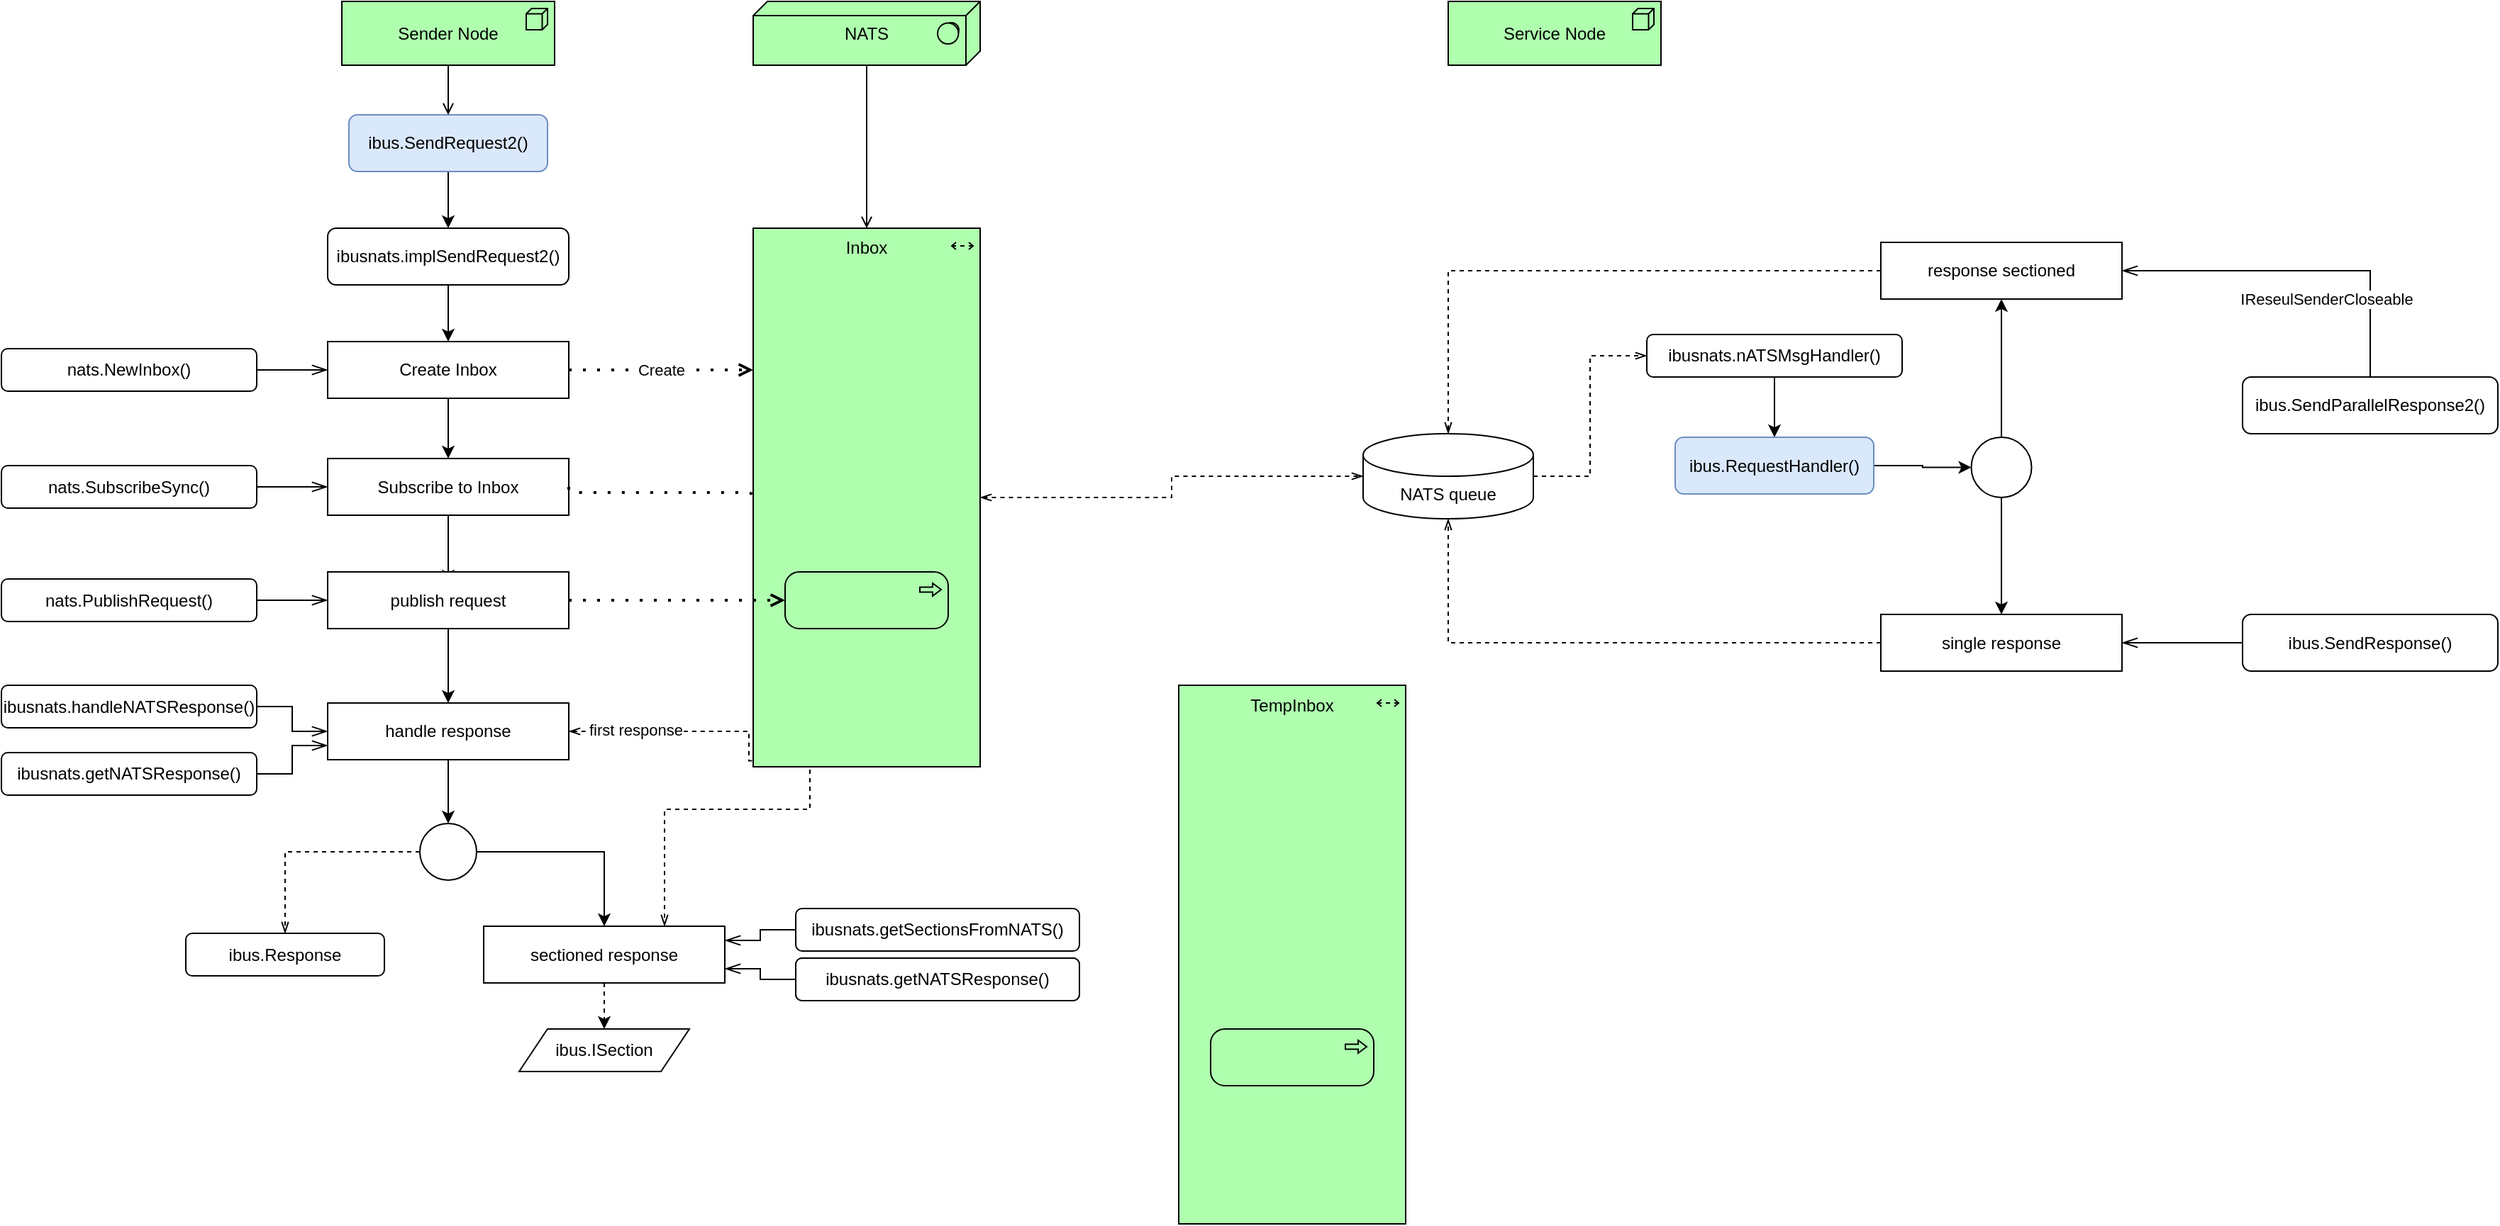 <mxfile version="13.2.2" type="device">
  <diagram id="oKr3xOL5UfjdKAAR6X1v" name="Page-1">
    <mxGraphModel dx="3047" dy="2151" grid="1" gridSize="10" guides="1" tooltips="1" connect="1" arrows="1" fold="1" page="1" pageScale="1" pageWidth="827" pageHeight="1169" math="0" shadow="0">
      <root>
        <mxCell id="0" />
        <mxCell id="1" parent="0" />
        <mxCell id="7rffKDkid3tjZV2UipF3-48" style="edgeStyle=orthogonalEdgeStyle;rounded=0;orthogonalLoop=1;jettySize=auto;html=1;exitX=1;exitY=0.5;exitDx=0;exitDy=0;endArrow=openThin;endFill=0;strokeWidth=1;endSize=9;" parent="1" source="7rffKDkid3tjZV2UipF3-46" target="7rffKDkid3tjZV2UipF3-47" edge="1">
          <mxGeometry relative="1" as="geometry" />
        </mxCell>
        <mxCell id="7rffKDkid3tjZV2UipF3-46" value="nats.NewInbox()" style="rounded=1;whiteSpace=wrap;html=1;" parent="1" vertex="1">
          <mxGeometry x="-1480" y="125" width="180" height="30" as="geometry" />
        </mxCell>
        <mxCell id="dKYVOy73eWO02Rp_x5jJ-9" style="edgeStyle=orthogonalEdgeStyle;rounded=0;orthogonalLoop=1;jettySize=auto;html=1;exitX=0.5;exitY=1;exitDx=0;exitDy=0;startArrow=none;startFill=0;" parent="1" source="7rffKDkid3tjZV2UipF3-47" target="7rffKDkid3tjZV2UipF3-51" edge="1">
          <mxGeometry relative="1" as="geometry" />
        </mxCell>
        <mxCell id="7rffKDkid3tjZV2UipF3-47" value="Create Inbox" style="rounded=0;whiteSpace=wrap;html=1;" parent="1" vertex="1">
          <mxGeometry x="-1250" y="120" width="170" height="40" as="geometry" />
        </mxCell>
        <mxCell id="7rffKDkid3tjZV2UipF3-75" style="edgeStyle=orthogonalEdgeStyle;rounded=0;orthogonalLoop=1;jettySize=auto;html=1;exitX=0.145;exitY=1;exitDx=0;exitDy=-4.35;exitPerimeter=0;entryX=1;entryY=0.5;entryDx=0;entryDy=0;dashed=1;endArrow=openThin;endFill=0;" parent="1" source="7rffKDkid3tjZV2UipF3-49" target="7rffKDkid3tjZV2UipF3-63" edge="1">
          <mxGeometry relative="1" as="geometry">
            <Array as="points">
              <mxPoint x="-953" y="395" />
            </Array>
          </mxGeometry>
        </mxCell>
        <mxCell id="7rffKDkid3tjZV2UipF3-76" value="first response" style="edgeLabel;html=1;align=center;verticalAlign=middle;resizable=0;points=[];" parent="7rffKDkid3tjZV2UipF3-75" vertex="1" connectable="0">
          <mxGeometry x="0.334" y="1" relative="1" as="geometry">
            <mxPoint x="-11" y="-1.8" as="offset" />
          </mxGeometry>
        </mxCell>
        <mxCell id="7rffKDkid3tjZV2UipF3-86" style="edgeStyle=orthogonalEdgeStyle;rounded=0;orthogonalLoop=1;jettySize=auto;html=1;exitX=0.5;exitY=1;exitDx=0;exitDy=0;exitPerimeter=0;entryX=0.75;entryY=0;entryDx=0;entryDy=0;dashed=1;endArrow=openThin;endFill=0;" parent="1" source="7rffKDkid3tjZV2UipF3-49" target="7rffKDkid3tjZV2UipF3-77" edge="1">
          <mxGeometry relative="1" as="geometry">
            <Array as="points">
              <mxPoint x="-910" y="450" />
              <mxPoint x="-1012" y="450" />
            </Array>
          </mxGeometry>
        </mxCell>
        <mxCell id="dKYVOy73eWO02Rp_x5jJ-1" style="edgeStyle=orthogonalEdgeStyle;rounded=0;orthogonalLoop=1;jettySize=auto;html=1;exitX=1;exitY=0.5;exitDx=0;exitDy=0;exitPerimeter=0;entryX=0;entryY=0.5;entryDx=0;entryDy=0;entryPerimeter=0;dashed=1;startArrow=openThin;startFill=0;endArrow=openThin;endFill=0;" parent="1" source="7rffKDkid3tjZV2UipF3-49" target="7rffKDkid3tjZV2UipF3-94" edge="1">
          <mxGeometry relative="1" as="geometry" />
        </mxCell>
        <mxCell id="dKYVOy73eWO02Rp_x5jJ-10" style="edgeStyle=orthogonalEdgeStyle;rounded=0;orthogonalLoop=1;jettySize=auto;html=1;exitX=0.5;exitY=1;exitDx=0;exitDy=0;startArrow=none;startFill=0;" parent="1" source="7rffKDkid3tjZV2UipF3-51" edge="1">
          <mxGeometry relative="1" as="geometry">
            <mxPoint x="-1165" y="290" as="targetPoint" />
          </mxGeometry>
        </mxCell>
        <mxCell id="7rffKDkid3tjZV2UipF3-51" value="Subscribe to Inbox" style="rounded=0;whiteSpace=wrap;html=1;" parent="1" vertex="1">
          <mxGeometry x="-1250" y="202.5" width="170" height="40" as="geometry" />
        </mxCell>
        <mxCell id="dKYVOy73eWO02Rp_x5jJ-12" style="edgeStyle=orthogonalEdgeStyle;rounded=0;orthogonalLoop=1;jettySize=auto;html=1;exitX=1;exitY=0.5;exitDx=0;exitDy=0;startArrow=none;startFill=0;endArrow=openThin;endFill=0;endSize=9;strokeWidth=1;" parent="1" source="7rffKDkid3tjZV2UipF3-52" target="7rffKDkid3tjZV2UipF3-51" edge="1">
          <mxGeometry relative="1" as="geometry" />
        </mxCell>
        <mxCell id="7rffKDkid3tjZV2UipF3-52" value="nats.SubscribeSync()" style="rounded=1;whiteSpace=wrap;html=1;" parent="1" vertex="1">
          <mxGeometry x="-1480" y="207.5" width="180" height="30" as="geometry" />
        </mxCell>
        <mxCell id="dKYVOy73eWO02Rp_x5jJ-11" style="edgeStyle=orthogonalEdgeStyle;rounded=0;orthogonalLoop=1;jettySize=auto;html=1;exitX=0.5;exitY=1;exitDx=0;exitDy=0;entryX=0.5;entryY=0;entryDx=0;entryDy=0;startArrow=none;startFill=0;" parent="1" source="dKYVOy73eWO02Rp_x5jJ-20" target="7rffKDkid3tjZV2UipF3-63" edge="1">
          <mxGeometry relative="1" as="geometry">
            <mxPoint x="-1165" y="330" as="sourcePoint" />
          </mxGeometry>
        </mxCell>
        <mxCell id="dKYVOy73eWO02Rp_x5jJ-13" style="edgeStyle=orthogonalEdgeStyle;rounded=0;orthogonalLoop=1;jettySize=auto;html=1;exitX=1;exitY=0.5;exitDx=0;exitDy=0;entryX=0;entryY=0.5;entryDx=0;entryDy=0;startArrow=none;startFill=0;endArrow=openThin;endFill=0;endSize=9;strokeWidth=1;" parent="1" source="7rffKDkid3tjZV2UipF3-56" target="dKYVOy73eWO02Rp_x5jJ-20" edge="1">
          <mxGeometry relative="1" as="geometry">
            <mxPoint x="-1250" y="310" as="targetPoint" />
          </mxGeometry>
        </mxCell>
        <mxCell id="7rffKDkid3tjZV2UipF3-56" value="nats.PublishRequest()" style="rounded=1;whiteSpace=wrap;html=1;" parent="1" vertex="1">
          <mxGeometry x="-1480" y="287.5" width="180" height="30" as="geometry" />
        </mxCell>
        <mxCell id="7rffKDkid3tjZV2UipF3-62" style="edgeStyle=orthogonalEdgeStyle;rounded=0;orthogonalLoop=1;jettySize=auto;html=1;exitX=1;exitY=0.5;exitDx=0;exitDy=0;entryX=0;entryY=0.5;entryDx=0;entryDy=0;endSize=9;endArrow=openThin;endFill=0;" parent="1" source="7rffKDkid3tjZV2UipF3-61" target="7rffKDkid3tjZV2UipF3-63" edge="1">
          <mxGeometry relative="1" as="geometry">
            <mxPoint x="-1250" y="312.5" as="targetPoint" />
          </mxGeometry>
        </mxCell>
        <mxCell id="7rffKDkid3tjZV2UipF3-61" value="ibusnats.handleNATSResponse()" style="rounded=1;whiteSpace=wrap;html=1;" parent="1" vertex="1">
          <mxGeometry x="-1480" y="362.5" width="180" height="30" as="geometry" />
        </mxCell>
        <mxCell id="7rffKDkid3tjZV2UipF3-70" style="edgeStyle=orthogonalEdgeStyle;rounded=0;orthogonalLoop=1;jettySize=auto;html=1;exitX=0;exitY=0.5;exitDx=0;exitDy=0;entryX=0.5;entryY=0;entryDx=0;entryDy=0;dashed=1;endArrow=openThin;endFill=0;" parent="1" source="7rffKDkid3tjZV2UipF3-82" target="7rffKDkid3tjZV2UipF3-68" edge="1">
          <mxGeometry relative="1" as="geometry" />
        </mxCell>
        <mxCell id="7rffKDkid3tjZV2UipF3-71" style="edgeStyle=orthogonalEdgeStyle;rounded=0;orthogonalLoop=1;jettySize=auto;html=1;exitX=1;exitY=0.5;exitDx=0;exitDy=0;entryX=0.5;entryY=0;entryDx=0;entryDy=0;" parent="1" source="7rffKDkid3tjZV2UipF3-82" target="7rffKDkid3tjZV2UipF3-77" edge="1">
          <mxGeometry relative="1" as="geometry" />
        </mxCell>
        <mxCell id="7rffKDkid3tjZV2UipF3-84" style="edgeStyle=orthogonalEdgeStyle;rounded=0;orthogonalLoop=1;jettySize=auto;html=1;exitX=0.5;exitY=1;exitDx=0;exitDy=0;" parent="1" source="7rffKDkid3tjZV2UipF3-63" target="7rffKDkid3tjZV2UipF3-82" edge="1">
          <mxGeometry relative="1" as="geometry" />
        </mxCell>
        <mxCell id="7rffKDkid3tjZV2UipF3-63" value="handle response" style="rounded=0;whiteSpace=wrap;html=1;" parent="1" vertex="1">
          <mxGeometry x="-1250" y="375" width="170" height="40" as="geometry" />
        </mxCell>
        <mxCell id="7rffKDkid3tjZV2UipF3-68" value="ibus.Response" style="rounded=1;whiteSpace=wrap;html=1;" parent="1" vertex="1">
          <mxGeometry x="-1350" y="537.5" width="140" height="30" as="geometry" />
        </mxCell>
        <mxCell id="7rffKDkid3tjZV2UipF3-69" value="ibus.ISection" style="shape=parallelogram;perimeter=parallelogramPerimeter;whiteSpace=wrap;html=1;fixedSize=1;" parent="1" vertex="1">
          <mxGeometry x="-1115" y="605" width="120" height="30" as="geometry" />
        </mxCell>
        <mxCell id="7rffKDkid3tjZV2UipF3-80" style="edgeStyle=orthogonalEdgeStyle;rounded=0;orthogonalLoop=1;jettySize=auto;html=1;exitX=0;exitY=0.5;exitDx=0;exitDy=0;entryX=1;entryY=0.25;entryDx=0;entryDy=0;endSize=9;endArrow=openThin;endFill=0;" parent="1" source="7rffKDkid3tjZV2UipF3-72" target="7rffKDkid3tjZV2UipF3-77" edge="1">
          <mxGeometry relative="1" as="geometry" />
        </mxCell>
        <mxCell id="7rffKDkid3tjZV2UipF3-72" value="ibusnats.getSectionsFromNATS()" style="rounded=1;whiteSpace=wrap;html=1;" parent="1" vertex="1">
          <mxGeometry x="-920" y="520" width="200" height="30" as="geometry" />
        </mxCell>
        <mxCell id="7rffKDkid3tjZV2UipF3-74" style="edgeStyle=orthogonalEdgeStyle;rounded=0;orthogonalLoop=1;jettySize=auto;html=1;exitX=1;exitY=0.5;exitDx=0;exitDy=0;entryX=0;entryY=0.75;entryDx=0;entryDy=0;endSize=9;endArrow=openThin;endFill=0;" parent="1" source="7rffKDkid3tjZV2UipF3-73" target="7rffKDkid3tjZV2UipF3-63" edge="1">
          <mxGeometry relative="1" as="geometry" />
        </mxCell>
        <mxCell id="7rffKDkid3tjZV2UipF3-73" value="ibusnats.getNATSResponse()" style="rounded=1;whiteSpace=wrap;html=1;" parent="1" vertex="1">
          <mxGeometry x="-1480" y="410" width="180" height="30" as="geometry" />
        </mxCell>
        <mxCell id="7rffKDkid3tjZV2UipF3-78" style="edgeStyle=orthogonalEdgeStyle;rounded=0;orthogonalLoop=1;jettySize=auto;html=1;exitX=0.5;exitY=1;exitDx=0;exitDy=0;entryX=0.5;entryY=0;entryDx=0;entryDy=0;dashed=1;" parent="1" source="7rffKDkid3tjZV2UipF3-77" target="7rffKDkid3tjZV2UipF3-69" edge="1">
          <mxGeometry relative="1" as="geometry" />
        </mxCell>
        <mxCell id="7rffKDkid3tjZV2UipF3-77" value="sectioned response" style="rounded=0;whiteSpace=wrap;html=1;" parent="1" vertex="1">
          <mxGeometry x="-1140" y="532.5" width="170" height="40" as="geometry" />
        </mxCell>
        <mxCell id="7rffKDkid3tjZV2UipF3-81" style="edgeStyle=orthogonalEdgeStyle;rounded=0;orthogonalLoop=1;jettySize=auto;html=1;exitX=0;exitY=0.5;exitDx=0;exitDy=0;entryX=1;entryY=0.75;entryDx=0;entryDy=0;endArrow=openThin;endFill=0;endSize=9;" parent="1" source="7rffKDkid3tjZV2UipF3-79" target="7rffKDkid3tjZV2UipF3-77" edge="1">
          <mxGeometry relative="1" as="geometry" />
        </mxCell>
        <mxCell id="7rffKDkid3tjZV2UipF3-79" value="ibusnats.getNATSResponse()" style="rounded=1;whiteSpace=wrap;html=1;" parent="1" vertex="1">
          <mxGeometry x="-920" y="555" width="200" height="30" as="geometry" />
        </mxCell>
        <mxCell id="7rffKDkid3tjZV2UipF3-82" value="" style="ellipse;whiteSpace=wrap;html=1;aspect=fixed;" parent="1" vertex="1">
          <mxGeometry x="-1185" y="460" width="40" height="40" as="geometry" />
        </mxCell>
        <mxCell id="7rffKDkid3tjZV2UipF3-90" style="edgeStyle=orthogonalEdgeStyle;rounded=0;orthogonalLoop=1;jettySize=auto;html=1;exitX=0.5;exitY=1;exitDx=0;exitDy=0;entryX=0.5;entryY=0;entryDx=0;entryDy=0;" parent="1" source="7rffKDkid3tjZV2UipF3-87" target="7rffKDkid3tjZV2UipF3-47" edge="1">
          <mxGeometry relative="1" as="geometry" />
        </mxCell>
        <mxCell id="7rffKDkid3tjZV2UipF3-87" value="ibusnats.implSendRequest2()" style="rounded=1;whiteSpace=wrap;html=1;" parent="1" vertex="1">
          <mxGeometry x="-1250" y="40" width="170" height="40" as="geometry" />
        </mxCell>
        <mxCell id="7rffKDkid3tjZV2UipF3-89" style="edgeStyle=orthogonalEdgeStyle;rounded=0;orthogonalLoop=1;jettySize=auto;html=1;exitX=0.5;exitY=1;exitDx=0;exitDy=0;entryX=0.5;entryY=0;entryDx=0;entryDy=0;" parent="1" source="7rffKDkid3tjZV2UipF3-88" target="7rffKDkid3tjZV2UipF3-87" edge="1">
          <mxGeometry relative="1" as="geometry" />
        </mxCell>
        <mxCell id="7rffKDkid3tjZV2UipF3-88" value="ibus.SendRequest2()" style="rounded=1;whiteSpace=wrap;html=1;fillColor=#dae8fc;strokeColor=#6c8ebf;" parent="1" vertex="1">
          <mxGeometry x="-1235" y="-40" width="140" height="40" as="geometry" />
        </mxCell>
        <mxCell id="7rffKDkid3tjZV2UipF3-96" style="edgeStyle=orthogonalEdgeStyle;rounded=0;orthogonalLoop=1;jettySize=auto;html=1;exitX=1;exitY=0.5;exitDx=0;exitDy=0;exitPerimeter=0;entryX=0;entryY=0.5;entryDx=0;entryDy=0;dashed=1;endArrow=openThin;endFill=0;" parent="1" source="7rffKDkid3tjZV2UipF3-94" target="7rffKDkid3tjZV2UipF3-95" edge="1">
          <mxGeometry relative="1" as="geometry" />
        </mxCell>
        <mxCell id="7rffKDkid3tjZV2UipF3-94" value="NATS queue" style="shape=cylinder3;whiteSpace=wrap;html=1;boundedLbl=1;backgroundOutline=1;size=15;" parent="1" vertex="1">
          <mxGeometry x="-520" y="185" width="120" height="60" as="geometry" />
        </mxCell>
        <mxCell id="7rffKDkid3tjZV2UipF3-98" style="edgeStyle=orthogonalEdgeStyle;rounded=0;orthogonalLoop=1;jettySize=auto;html=1;exitX=0.5;exitY=1;exitDx=0;exitDy=0;" parent="1" source="7rffKDkid3tjZV2UipF3-95" target="7rffKDkid3tjZV2UipF3-97" edge="1">
          <mxGeometry relative="1" as="geometry" />
        </mxCell>
        <mxCell id="7rffKDkid3tjZV2UipF3-95" value="ibusnats.nATSMsgHandler()" style="rounded=1;whiteSpace=wrap;html=1;" parent="1" vertex="1">
          <mxGeometry x="-320" y="115" width="180" height="30" as="geometry" />
        </mxCell>
        <mxCell id="7rffKDkid3tjZV2UipF3-100" style="edgeStyle=orthogonalEdgeStyle;rounded=0;orthogonalLoop=1;jettySize=auto;html=1;exitX=1;exitY=0.5;exitDx=0;exitDy=0;" parent="1" source="7rffKDkid3tjZV2UipF3-97" target="7rffKDkid3tjZV2UipF3-99" edge="1">
          <mxGeometry relative="1" as="geometry" />
        </mxCell>
        <mxCell id="7rffKDkid3tjZV2UipF3-97" value="ibus.RequestHandler()" style="rounded=1;whiteSpace=wrap;html=1;fillColor=#dae8fc;strokeColor=#6c8ebf;" parent="1" vertex="1">
          <mxGeometry x="-300" y="187.5" width="140" height="40" as="geometry" />
        </mxCell>
        <mxCell id="7rffKDkid3tjZV2UipF3-105" style="edgeStyle=orthogonalEdgeStyle;rounded=0;orthogonalLoop=1;jettySize=auto;html=1;exitX=0.5;exitY=0;exitDx=0;exitDy=0;entryX=0.5;entryY=1;entryDx=0;entryDy=0;" parent="1" source="7rffKDkid3tjZV2UipF3-99" target="7rffKDkid3tjZV2UipF3-102" edge="1">
          <mxGeometry relative="1" as="geometry" />
        </mxCell>
        <mxCell id="7rffKDkid3tjZV2UipF3-106" style="edgeStyle=orthogonalEdgeStyle;rounded=0;orthogonalLoop=1;jettySize=auto;html=1;exitX=0.5;exitY=1;exitDx=0;exitDy=0;" parent="1" source="7rffKDkid3tjZV2UipF3-99" target="7rffKDkid3tjZV2UipF3-103" edge="1">
          <mxGeometry relative="1" as="geometry" />
        </mxCell>
        <mxCell id="7rffKDkid3tjZV2UipF3-99" value="" style="ellipse;whiteSpace=wrap;html=1;aspect=fixed;" parent="1" vertex="1">
          <mxGeometry x="-91.25" y="187.5" width="42.5" height="42.5" as="geometry" />
        </mxCell>
        <mxCell id="7rffKDkid3tjZV2UipF3-108" style="edgeStyle=orthogonalEdgeStyle;rounded=0;orthogonalLoop=1;jettySize=auto;html=1;exitX=0.5;exitY=0;exitDx=0;exitDy=0;entryX=1;entryY=0.5;entryDx=0;entryDy=0;endArrow=openThin;endFill=0;endSize=9;" parent="1" source="7rffKDkid3tjZV2UipF3-101" target="7rffKDkid3tjZV2UipF3-102" edge="1">
          <mxGeometry relative="1" as="geometry">
            <mxPoint x="360" y="109.5" as="sourcePoint" />
            <mxPoint x="170" y="62" as="targetPoint" />
            <Array as="points">
              <mxPoint x="190" y="70" />
            </Array>
          </mxGeometry>
        </mxCell>
        <mxCell id="7rffKDkid3tjZV2UipF3-109" value="IReseulSenderCloseable" style="edgeLabel;html=1;align=center;verticalAlign=middle;resizable=0;points=[];" parent="7rffKDkid3tjZV2UipF3-108" vertex="1" connectable="0">
          <mxGeometry x="-0.153" y="-3" relative="1" as="geometry">
            <mxPoint y="23" as="offset" />
          </mxGeometry>
        </mxCell>
        <mxCell id="7rffKDkid3tjZV2UipF3-101" value="ibus.SendParallelResponse2()" style="rounded=1;whiteSpace=wrap;html=1;" parent="1" vertex="1">
          <mxGeometry x="100" y="145" width="180" height="40" as="geometry" />
        </mxCell>
        <mxCell id="7rffKDkid3tjZV2UipF3-110" style="edgeStyle=orthogonalEdgeStyle;rounded=0;orthogonalLoop=1;jettySize=auto;html=1;exitX=0;exitY=0.5;exitDx=0;exitDy=0;dashed=1;endArrow=openThin;endFill=0;endSize=6;" parent="1" source="7rffKDkid3tjZV2UipF3-102" target="7rffKDkid3tjZV2UipF3-94" edge="1">
          <mxGeometry relative="1" as="geometry" />
        </mxCell>
        <mxCell id="7rffKDkid3tjZV2UipF3-102" value="response sectioned" style="rounded=0;whiteSpace=wrap;html=1;" parent="1" vertex="1">
          <mxGeometry x="-155" y="50" width="170" height="40" as="geometry" />
        </mxCell>
        <mxCell id="7rffKDkid3tjZV2UipF3-111" style="edgeStyle=orthogonalEdgeStyle;rounded=0;orthogonalLoop=1;jettySize=auto;html=1;exitX=0;exitY=0.5;exitDx=0;exitDy=0;entryX=0.5;entryY=1;entryDx=0;entryDy=0;entryPerimeter=0;dashed=1;endArrow=openThin;endFill=0;" parent="1" source="7rffKDkid3tjZV2UipF3-103" target="7rffKDkid3tjZV2UipF3-94" edge="1">
          <mxGeometry relative="1" as="geometry" />
        </mxCell>
        <mxCell id="7rffKDkid3tjZV2UipF3-103" value="single response" style="rounded=0;whiteSpace=wrap;html=1;" parent="1" vertex="1">
          <mxGeometry x="-155" y="312.5" width="170" height="40" as="geometry" />
        </mxCell>
        <mxCell id="7rffKDkid3tjZV2UipF3-107" style="edgeStyle=orthogonalEdgeStyle;rounded=0;orthogonalLoop=1;jettySize=auto;html=1;exitX=0;exitY=0.5;exitDx=0;exitDy=0;entryX=1;entryY=0.5;entryDx=0;entryDy=0;endArrow=openThin;endFill=0;endSize=9;" parent="1" source="7rffKDkid3tjZV2UipF3-104" target="7rffKDkid3tjZV2UipF3-103" edge="1">
          <mxGeometry relative="1" as="geometry" />
        </mxCell>
        <mxCell id="7rffKDkid3tjZV2UipF3-104" value="ibus.SendResponse()" style="rounded=1;whiteSpace=wrap;html=1;" parent="1" vertex="1">
          <mxGeometry x="100" y="312.5" width="180" height="40" as="geometry" />
        </mxCell>
        <mxCell id="dKYVOy73eWO02Rp_x5jJ-6" value="ibusnats.getNATSResponse()" style="rounded=1;whiteSpace=wrap;html=1;" parent="1" vertex="1">
          <mxGeometry x="-920" y="555" width="200" height="30" as="geometry" />
        </mxCell>
        <mxCell id="dKYVOy73eWO02Rp_x5jJ-7" value="sectioned response" style="rounded=0;whiteSpace=wrap;html=1;" parent="1" vertex="1">
          <mxGeometry x="-1140" y="532.5" width="170" height="40" as="geometry" />
        </mxCell>
        <mxCell id="dKYVOy73eWO02Rp_x5jJ-20" value="publish request" style="rounded=0;whiteSpace=wrap;html=1;" parent="1" vertex="1">
          <mxGeometry x="-1250" y="282.5" width="170" height="40" as="geometry" />
        </mxCell>
        <mxCell id="tiqXGuEHnp4EDLRBs4JA-1" value="Sender Node" style="html=1;outlineConnect=0;whiteSpace=wrap;fillColor=#AFFFAF;shape=mxgraph.archimate3.application;appType=node;archiType=square;" vertex="1" parent="1">
          <mxGeometry x="-1240" y="-120" width="150" height="45" as="geometry" />
        </mxCell>
        <mxCell id="tiqXGuEHnp4EDLRBs4JA-2" value="" style="edgeStyle=elbowEdgeStyle;html=1;endArrow=open;elbow=vertical;endFill=1;" edge="1" parent="1" source="tiqXGuEHnp4EDLRBs4JA-1" target="7rffKDkid3tjZV2UipF3-88">
          <mxGeometry width="160" relative="1" as="geometry">
            <mxPoint x="-930" y="-120" as="sourcePoint" />
            <mxPoint x="-770" y="-120" as="targetPoint" />
          </mxGeometry>
        </mxCell>
        <mxCell id="tiqXGuEHnp4EDLRBs4JA-4" value="NATS" style="html=1;outlineConnect=0;whiteSpace=wrap;fillColor=#AFFFAF;shape=mxgraph.archimate3.tech;techType=sysSw;" vertex="1" parent="1">
          <mxGeometry x="-950" y="-120" width="160" height="45" as="geometry" />
        </mxCell>
        <mxCell id="tiqXGuEHnp4EDLRBs4JA-5" value="Create" style="edgeStyle=elbowEdgeStyle;html=1;endArrow=open;elbow=vertical;endFill=0;dashed=1;dashPattern=1 4;exitX=1;exitY=0.5;exitDx=0;exitDy=0;strokeWidth=2;" edge="1" parent="1" source="7rffKDkid3tjZV2UipF3-47" target="7rffKDkid3tjZV2UipF3-49">
          <mxGeometry width="160" relative="1" as="geometry">
            <mxPoint x="-1030" y="90" as="sourcePoint" />
            <mxPoint x="-690" y="-20" as="targetPoint" />
          </mxGeometry>
        </mxCell>
        <mxCell id="tiqXGuEHnp4EDLRBs4JA-6" value="" style="edgeStyle=elbowEdgeStyle;html=1;endArrow=none;elbow=vertical;dashed=1;startFill=0;dashPattern=1 4;exitX=1;exitY=0.5;exitDx=0;exitDy=0;entryX=0;entryY=0.5;entryDx=0;entryDy=0;entryPerimeter=0;strokeWidth=2;" edge="1" parent="1" source="7rffKDkid3tjZV2UipF3-51" target="7rffKDkid3tjZV2UipF3-49">
          <mxGeometry width="160" relative="1" as="geometry">
            <mxPoint x="-800" as="sourcePoint" />
            <mxPoint x="-640" as="targetPoint" />
          </mxGeometry>
        </mxCell>
        <mxCell id="tiqXGuEHnp4EDLRBs4JA-7" value="" style="edgeStyle=elbowEdgeStyle;html=1;endArrow=open;elbow=vertical;endFill=1;strokeWidth=1;" edge="1" parent="1" source="tiqXGuEHnp4EDLRBs4JA-4" target="7rffKDkid3tjZV2UipF3-49">
          <mxGeometry width="160" relative="1" as="geometry">
            <mxPoint x="-670" y="-100" as="sourcePoint" />
            <mxPoint x="-510" y="-100" as="targetPoint" />
          </mxGeometry>
        </mxCell>
        <mxCell id="tiqXGuEHnp4EDLRBs4JA-9" value="" style="group" vertex="1" connectable="0" parent="1">
          <mxGeometry x="-950" y="40" width="160" height="380" as="geometry" />
        </mxCell>
        <mxCell id="7rffKDkid3tjZV2UipF3-49" value="Inbox" style="html=1;outlineConnect=0;whiteSpace=wrap;fillColor=#AFFFAF;shape=mxgraph.archimate3.application;appType=path;archiType=square;verticalAlign=top;" parent="tiqXGuEHnp4EDLRBs4JA-9" vertex="1">
          <mxGeometry width="160" height="380" as="geometry" />
        </mxCell>
        <mxCell id="tiqXGuEHnp4EDLRBs4JA-8" value="" style="html=1;outlineConnect=0;whiteSpace=wrap;fillColor=#AFFFAF;shape=mxgraph.archimate3.application;appType=proc;archiType=rounded;" vertex="1" parent="tiqXGuEHnp4EDLRBs4JA-9">
          <mxGeometry x="22.5" y="242.5" width="115" height="40" as="geometry" />
        </mxCell>
        <mxCell id="tiqXGuEHnp4EDLRBs4JA-12" value="" style="edgeStyle=elbowEdgeStyle;html=1;endArrow=open;elbow=vertical;endFill=0;dashed=1;dashPattern=1 4;strokeWidth=2;" edge="1" parent="1" source="dKYVOy73eWO02Rp_x5jJ-20" target="tiqXGuEHnp4EDLRBs4JA-8">
          <mxGeometry width="160" relative="1" as="geometry">
            <mxPoint x="-1040" y="300" as="sourcePoint" />
            <mxPoint x="-650" y="450" as="targetPoint" />
          </mxGeometry>
        </mxCell>
        <mxCell id="tiqXGuEHnp4EDLRBs4JA-13" value="Service Node" style="html=1;outlineConnect=0;whiteSpace=wrap;fillColor=#AFFFAF;shape=mxgraph.archimate3.application;appType=node;archiType=square;" vertex="1" parent="1">
          <mxGeometry x="-460" y="-120" width="150" height="45" as="geometry" />
        </mxCell>
        <mxCell id="tiqXGuEHnp4EDLRBs4JA-14" value="" style="group" vertex="1" connectable="0" parent="1">
          <mxGeometry x="-650" y="362.5" width="160" height="380" as="geometry" />
        </mxCell>
        <mxCell id="tiqXGuEHnp4EDLRBs4JA-15" value="TempInbox" style="html=1;outlineConnect=0;whiteSpace=wrap;fillColor=#AFFFAF;shape=mxgraph.archimate3.application;appType=path;archiType=square;verticalAlign=top;" vertex="1" parent="tiqXGuEHnp4EDLRBs4JA-14">
          <mxGeometry width="160" height="380" as="geometry" />
        </mxCell>
        <mxCell id="tiqXGuEHnp4EDLRBs4JA-16" value="" style="html=1;outlineConnect=0;whiteSpace=wrap;fillColor=#AFFFAF;shape=mxgraph.archimate3.application;appType=proc;archiType=rounded;" vertex="1" parent="tiqXGuEHnp4EDLRBs4JA-14">
          <mxGeometry x="22.5" y="242.5" width="115" height="40" as="geometry" />
        </mxCell>
      </root>
    </mxGraphModel>
  </diagram>
</mxfile>
